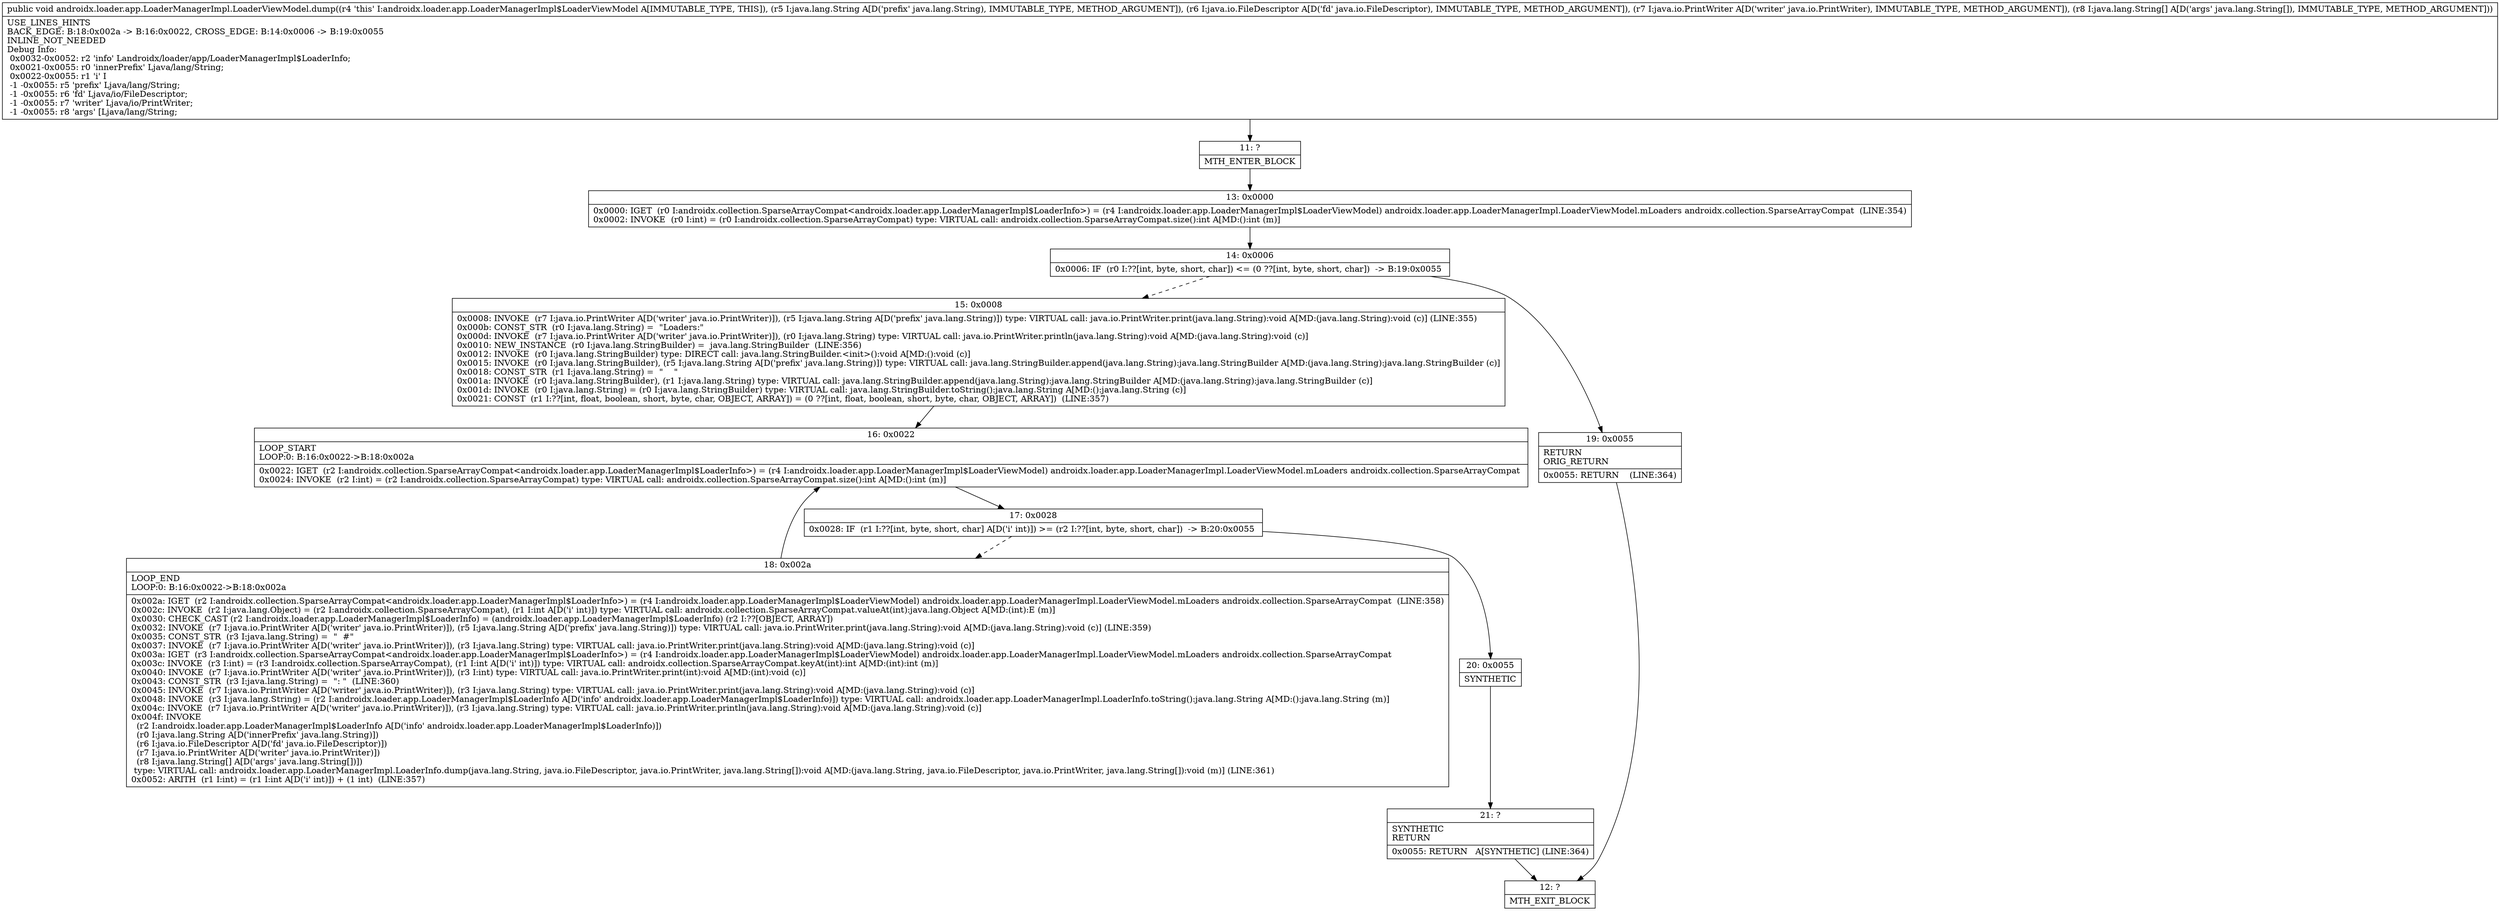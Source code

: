 digraph "CFG forandroidx.loader.app.LoaderManagerImpl.LoaderViewModel.dump(Ljava\/lang\/String;Ljava\/io\/FileDescriptor;Ljava\/io\/PrintWriter;[Ljava\/lang\/String;)V" {
Node_11 [shape=record,label="{11\:\ ?|MTH_ENTER_BLOCK\l}"];
Node_13 [shape=record,label="{13\:\ 0x0000|0x0000: IGET  (r0 I:androidx.collection.SparseArrayCompat\<androidx.loader.app.LoaderManagerImpl$LoaderInfo\>) = (r4 I:androidx.loader.app.LoaderManagerImpl$LoaderViewModel) androidx.loader.app.LoaderManagerImpl.LoaderViewModel.mLoaders androidx.collection.SparseArrayCompat  (LINE:354)\l0x0002: INVOKE  (r0 I:int) = (r0 I:androidx.collection.SparseArrayCompat) type: VIRTUAL call: androidx.collection.SparseArrayCompat.size():int A[MD:():int (m)]\l}"];
Node_14 [shape=record,label="{14\:\ 0x0006|0x0006: IF  (r0 I:??[int, byte, short, char]) \<= (0 ??[int, byte, short, char])  \-\> B:19:0x0055 \l}"];
Node_15 [shape=record,label="{15\:\ 0x0008|0x0008: INVOKE  (r7 I:java.io.PrintWriter A[D('writer' java.io.PrintWriter)]), (r5 I:java.lang.String A[D('prefix' java.lang.String)]) type: VIRTUAL call: java.io.PrintWriter.print(java.lang.String):void A[MD:(java.lang.String):void (c)] (LINE:355)\l0x000b: CONST_STR  (r0 I:java.lang.String) =  \"Loaders:\" \l0x000d: INVOKE  (r7 I:java.io.PrintWriter A[D('writer' java.io.PrintWriter)]), (r0 I:java.lang.String) type: VIRTUAL call: java.io.PrintWriter.println(java.lang.String):void A[MD:(java.lang.String):void (c)]\l0x0010: NEW_INSTANCE  (r0 I:java.lang.StringBuilder) =  java.lang.StringBuilder  (LINE:356)\l0x0012: INVOKE  (r0 I:java.lang.StringBuilder) type: DIRECT call: java.lang.StringBuilder.\<init\>():void A[MD:():void (c)]\l0x0015: INVOKE  (r0 I:java.lang.StringBuilder), (r5 I:java.lang.String A[D('prefix' java.lang.String)]) type: VIRTUAL call: java.lang.StringBuilder.append(java.lang.String):java.lang.StringBuilder A[MD:(java.lang.String):java.lang.StringBuilder (c)]\l0x0018: CONST_STR  (r1 I:java.lang.String) =  \"    \" \l0x001a: INVOKE  (r0 I:java.lang.StringBuilder), (r1 I:java.lang.String) type: VIRTUAL call: java.lang.StringBuilder.append(java.lang.String):java.lang.StringBuilder A[MD:(java.lang.String):java.lang.StringBuilder (c)]\l0x001d: INVOKE  (r0 I:java.lang.String) = (r0 I:java.lang.StringBuilder) type: VIRTUAL call: java.lang.StringBuilder.toString():java.lang.String A[MD:():java.lang.String (c)]\l0x0021: CONST  (r1 I:??[int, float, boolean, short, byte, char, OBJECT, ARRAY]) = (0 ??[int, float, boolean, short, byte, char, OBJECT, ARRAY])  (LINE:357)\l}"];
Node_16 [shape=record,label="{16\:\ 0x0022|LOOP_START\lLOOP:0: B:16:0x0022\-\>B:18:0x002a\l|0x0022: IGET  (r2 I:androidx.collection.SparseArrayCompat\<androidx.loader.app.LoaderManagerImpl$LoaderInfo\>) = (r4 I:androidx.loader.app.LoaderManagerImpl$LoaderViewModel) androidx.loader.app.LoaderManagerImpl.LoaderViewModel.mLoaders androidx.collection.SparseArrayCompat \l0x0024: INVOKE  (r2 I:int) = (r2 I:androidx.collection.SparseArrayCompat) type: VIRTUAL call: androidx.collection.SparseArrayCompat.size():int A[MD:():int (m)]\l}"];
Node_17 [shape=record,label="{17\:\ 0x0028|0x0028: IF  (r1 I:??[int, byte, short, char] A[D('i' int)]) \>= (r2 I:??[int, byte, short, char])  \-\> B:20:0x0055 \l}"];
Node_18 [shape=record,label="{18\:\ 0x002a|LOOP_END\lLOOP:0: B:16:0x0022\-\>B:18:0x002a\l|0x002a: IGET  (r2 I:androidx.collection.SparseArrayCompat\<androidx.loader.app.LoaderManagerImpl$LoaderInfo\>) = (r4 I:androidx.loader.app.LoaderManagerImpl$LoaderViewModel) androidx.loader.app.LoaderManagerImpl.LoaderViewModel.mLoaders androidx.collection.SparseArrayCompat  (LINE:358)\l0x002c: INVOKE  (r2 I:java.lang.Object) = (r2 I:androidx.collection.SparseArrayCompat), (r1 I:int A[D('i' int)]) type: VIRTUAL call: androidx.collection.SparseArrayCompat.valueAt(int):java.lang.Object A[MD:(int):E (m)]\l0x0030: CHECK_CAST (r2 I:androidx.loader.app.LoaderManagerImpl$LoaderInfo) = (androidx.loader.app.LoaderManagerImpl$LoaderInfo) (r2 I:??[OBJECT, ARRAY]) \l0x0032: INVOKE  (r7 I:java.io.PrintWriter A[D('writer' java.io.PrintWriter)]), (r5 I:java.lang.String A[D('prefix' java.lang.String)]) type: VIRTUAL call: java.io.PrintWriter.print(java.lang.String):void A[MD:(java.lang.String):void (c)] (LINE:359)\l0x0035: CONST_STR  (r3 I:java.lang.String) =  \"  #\" \l0x0037: INVOKE  (r7 I:java.io.PrintWriter A[D('writer' java.io.PrintWriter)]), (r3 I:java.lang.String) type: VIRTUAL call: java.io.PrintWriter.print(java.lang.String):void A[MD:(java.lang.String):void (c)]\l0x003a: IGET  (r3 I:androidx.collection.SparseArrayCompat\<androidx.loader.app.LoaderManagerImpl$LoaderInfo\>) = (r4 I:androidx.loader.app.LoaderManagerImpl$LoaderViewModel) androidx.loader.app.LoaderManagerImpl.LoaderViewModel.mLoaders androidx.collection.SparseArrayCompat \l0x003c: INVOKE  (r3 I:int) = (r3 I:androidx.collection.SparseArrayCompat), (r1 I:int A[D('i' int)]) type: VIRTUAL call: androidx.collection.SparseArrayCompat.keyAt(int):int A[MD:(int):int (m)]\l0x0040: INVOKE  (r7 I:java.io.PrintWriter A[D('writer' java.io.PrintWriter)]), (r3 I:int) type: VIRTUAL call: java.io.PrintWriter.print(int):void A[MD:(int):void (c)]\l0x0043: CONST_STR  (r3 I:java.lang.String) =  \": \"  (LINE:360)\l0x0045: INVOKE  (r7 I:java.io.PrintWriter A[D('writer' java.io.PrintWriter)]), (r3 I:java.lang.String) type: VIRTUAL call: java.io.PrintWriter.print(java.lang.String):void A[MD:(java.lang.String):void (c)]\l0x0048: INVOKE  (r3 I:java.lang.String) = (r2 I:androidx.loader.app.LoaderManagerImpl$LoaderInfo A[D('info' androidx.loader.app.LoaderManagerImpl$LoaderInfo)]) type: VIRTUAL call: androidx.loader.app.LoaderManagerImpl.LoaderInfo.toString():java.lang.String A[MD:():java.lang.String (m)]\l0x004c: INVOKE  (r7 I:java.io.PrintWriter A[D('writer' java.io.PrintWriter)]), (r3 I:java.lang.String) type: VIRTUAL call: java.io.PrintWriter.println(java.lang.String):void A[MD:(java.lang.String):void (c)]\l0x004f: INVOKE  \l  (r2 I:androidx.loader.app.LoaderManagerImpl$LoaderInfo A[D('info' androidx.loader.app.LoaderManagerImpl$LoaderInfo)])\l  (r0 I:java.lang.String A[D('innerPrefix' java.lang.String)])\l  (r6 I:java.io.FileDescriptor A[D('fd' java.io.FileDescriptor)])\l  (r7 I:java.io.PrintWriter A[D('writer' java.io.PrintWriter)])\l  (r8 I:java.lang.String[] A[D('args' java.lang.String[])])\l type: VIRTUAL call: androidx.loader.app.LoaderManagerImpl.LoaderInfo.dump(java.lang.String, java.io.FileDescriptor, java.io.PrintWriter, java.lang.String[]):void A[MD:(java.lang.String, java.io.FileDescriptor, java.io.PrintWriter, java.lang.String[]):void (m)] (LINE:361)\l0x0052: ARITH  (r1 I:int) = (r1 I:int A[D('i' int)]) + (1 int)  (LINE:357)\l}"];
Node_20 [shape=record,label="{20\:\ 0x0055|SYNTHETIC\l}"];
Node_21 [shape=record,label="{21\:\ ?|SYNTHETIC\lRETURN\l|0x0055: RETURN   A[SYNTHETIC] (LINE:364)\l}"];
Node_12 [shape=record,label="{12\:\ ?|MTH_EXIT_BLOCK\l}"];
Node_19 [shape=record,label="{19\:\ 0x0055|RETURN\lORIG_RETURN\l|0x0055: RETURN    (LINE:364)\l}"];
MethodNode[shape=record,label="{public void androidx.loader.app.LoaderManagerImpl.LoaderViewModel.dump((r4 'this' I:androidx.loader.app.LoaderManagerImpl$LoaderViewModel A[IMMUTABLE_TYPE, THIS]), (r5 I:java.lang.String A[D('prefix' java.lang.String), IMMUTABLE_TYPE, METHOD_ARGUMENT]), (r6 I:java.io.FileDescriptor A[D('fd' java.io.FileDescriptor), IMMUTABLE_TYPE, METHOD_ARGUMENT]), (r7 I:java.io.PrintWriter A[D('writer' java.io.PrintWriter), IMMUTABLE_TYPE, METHOD_ARGUMENT]), (r8 I:java.lang.String[] A[D('args' java.lang.String[]), IMMUTABLE_TYPE, METHOD_ARGUMENT]))  | USE_LINES_HINTS\lBACK_EDGE: B:18:0x002a \-\> B:16:0x0022, CROSS_EDGE: B:14:0x0006 \-\> B:19:0x0055\lINLINE_NOT_NEEDED\lDebug Info:\l  0x0032\-0x0052: r2 'info' Landroidx\/loader\/app\/LoaderManagerImpl$LoaderInfo;\l  0x0021\-0x0055: r0 'innerPrefix' Ljava\/lang\/String;\l  0x0022\-0x0055: r1 'i' I\l  \-1 \-0x0055: r5 'prefix' Ljava\/lang\/String;\l  \-1 \-0x0055: r6 'fd' Ljava\/io\/FileDescriptor;\l  \-1 \-0x0055: r7 'writer' Ljava\/io\/PrintWriter;\l  \-1 \-0x0055: r8 'args' [Ljava\/lang\/String;\l}"];
MethodNode -> Node_11;Node_11 -> Node_13;
Node_13 -> Node_14;
Node_14 -> Node_15[style=dashed];
Node_14 -> Node_19;
Node_15 -> Node_16;
Node_16 -> Node_17;
Node_17 -> Node_18[style=dashed];
Node_17 -> Node_20;
Node_18 -> Node_16;
Node_20 -> Node_21;
Node_21 -> Node_12;
Node_19 -> Node_12;
}

